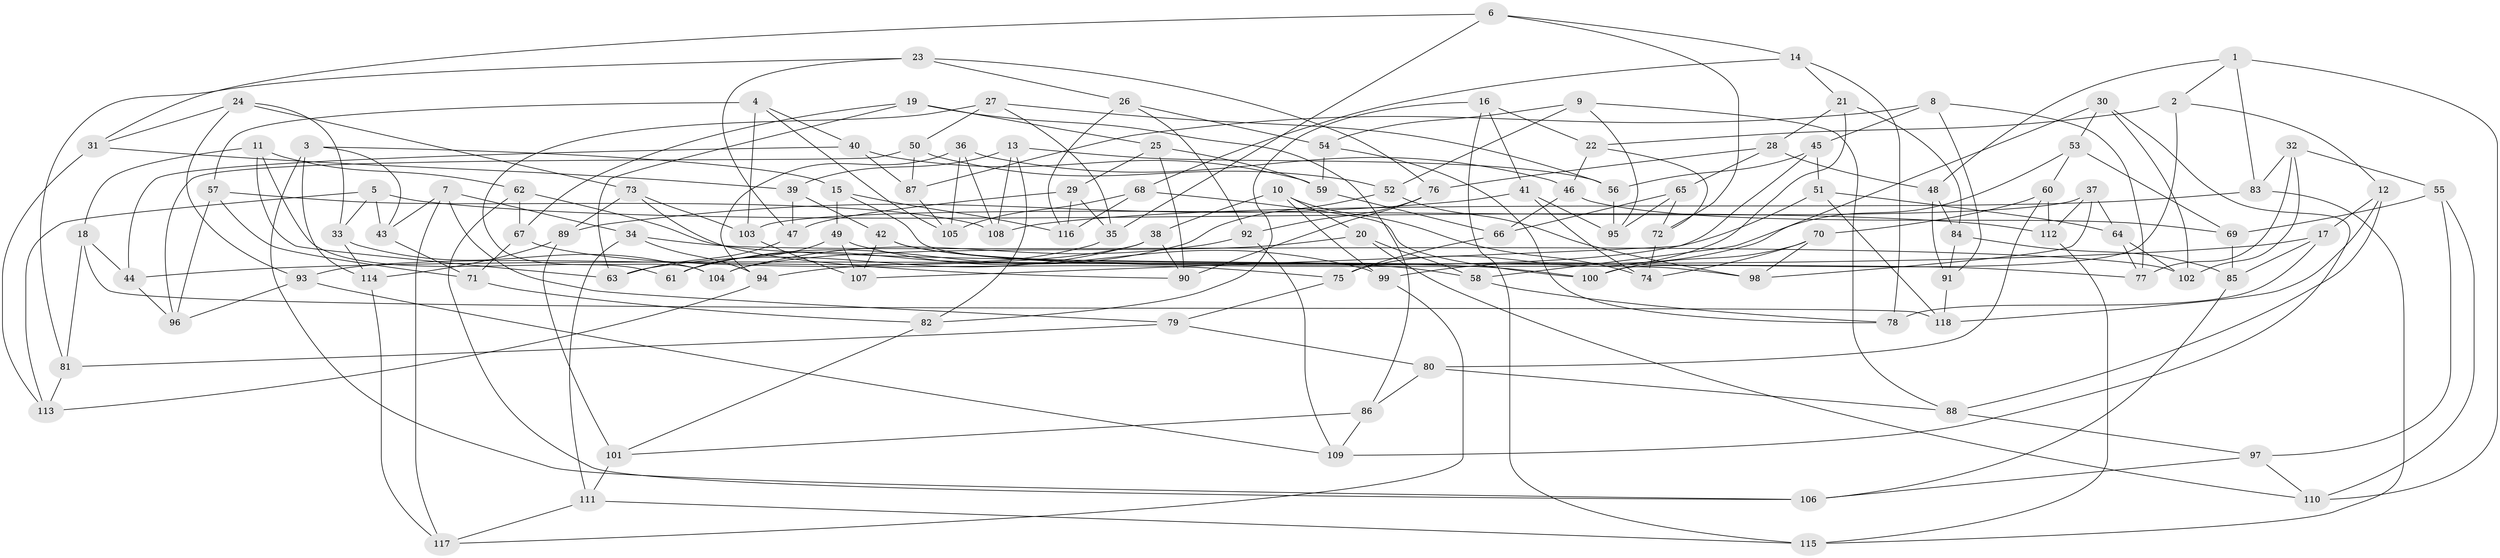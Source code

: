 // Generated by graph-tools (version 1.1) at 2025/37/03/09/25 02:37:54]
// undirected, 118 vertices, 236 edges
graph export_dot {
graph [start="1"]
  node [color=gray90,style=filled];
  1;
  2;
  3;
  4;
  5;
  6;
  7;
  8;
  9;
  10;
  11;
  12;
  13;
  14;
  15;
  16;
  17;
  18;
  19;
  20;
  21;
  22;
  23;
  24;
  25;
  26;
  27;
  28;
  29;
  30;
  31;
  32;
  33;
  34;
  35;
  36;
  37;
  38;
  39;
  40;
  41;
  42;
  43;
  44;
  45;
  46;
  47;
  48;
  49;
  50;
  51;
  52;
  53;
  54;
  55;
  56;
  57;
  58;
  59;
  60;
  61;
  62;
  63;
  64;
  65;
  66;
  67;
  68;
  69;
  70;
  71;
  72;
  73;
  74;
  75;
  76;
  77;
  78;
  79;
  80;
  81;
  82;
  83;
  84;
  85;
  86;
  87;
  88;
  89;
  90;
  91;
  92;
  93;
  94;
  95;
  96;
  97;
  98;
  99;
  100;
  101;
  102;
  103;
  104;
  105;
  106;
  107;
  108;
  109;
  110;
  111;
  112;
  113;
  114;
  115;
  116;
  117;
  118;
  1 -- 2;
  1 -- 83;
  1 -- 110;
  1 -- 48;
  2 -- 100;
  2 -- 22;
  2 -- 12;
  3 -- 43;
  3 -- 15;
  3 -- 106;
  3 -- 114;
  4 -- 57;
  4 -- 40;
  4 -- 103;
  4 -- 105;
  5 -- 33;
  5 -- 43;
  5 -- 112;
  5 -- 113;
  6 -- 31;
  6 -- 35;
  6 -- 14;
  6 -- 72;
  7 -- 79;
  7 -- 43;
  7 -- 34;
  7 -- 117;
  8 -- 45;
  8 -- 91;
  8 -- 87;
  8 -- 77;
  9 -- 54;
  9 -- 52;
  9 -- 88;
  9 -- 95;
  10 -- 99;
  10 -- 38;
  10 -- 20;
  10 -- 74;
  11 -- 18;
  11 -- 63;
  11 -- 62;
  11 -- 61;
  12 -- 17;
  12 -- 88;
  12 -- 118;
  13 -- 82;
  13 -- 108;
  13 -- 56;
  13 -- 39;
  14 -- 21;
  14 -- 78;
  14 -- 68;
  15 -- 98;
  15 -- 116;
  15 -- 49;
  16 -- 22;
  16 -- 115;
  16 -- 82;
  16 -- 41;
  17 -- 44;
  17 -- 85;
  17 -- 78;
  18 -- 81;
  18 -- 118;
  18 -- 44;
  19 -- 63;
  19 -- 25;
  19 -- 67;
  19 -- 86;
  20 -- 104;
  20 -- 58;
  20 -- 110;
  21 -- 28;
  21 -- 75;
  21 -- 84;
  22 -- 72;
  22 -- 46;
  23 -- 26;
  23 -- 81;
  23 -- 47;
  23 -- 76;
  24 -- 93;
  24 -- 31;
  24 -- 73;
  24 -- 33;
  25 -- 90;
  25 -- 29;
  25 -- 59;
  26 -- 54;
  26 -- 92;
  26 -- 116;
  27 -- 56;
  27 -- 50;
  27 -- 104;
  27 -- 35;
  28 -- 65;
  28 -- 48;
  28 -- 76;
  29 -- 116;
  29 -- 47;
  29 -- 35;
  30 -- 109;
  30 -- 58;
  30 -- 53;
  30 -- 102;
  31 -- 39;
  31 -- 113;
  32 -- 102;
  32 -- 83;
  32 -- 55;
  32 -- 77;
  33 -- 104;
  33 -- 114;
  34 -- 94;
  34 -- 102;
  34 -- 111;
  35 -- 61;
  36 -- 108;
  36 -- 46;
  36 -- 105;
  36 -- 94;
  37 -- 112;
  37 -- 64;
  37 -- 103;
  37 -- 98;
  38 -- 93;
  38 -- 63;
  38 -- 90;
  39 -- 42;
  39 -- 47;
  40 -- 44;
  40 -- 87;
  40 -- 59;
  41 -- 89;
  41 -- 74;
  41 -- 95;
  42 -- 58;
  42 -- 100;
  42 -- 107;
  43 -- 71;
  44 -- 96;
  45 -- 56;
  45 -- 107;
  45 -- 51;
  46 -- 69;
  46 -- 66;
  47 -- 63;
  48 -- 84;
  48 -- 91;
  49 -- 61;
  49 -- 107;
  49 -- 99;
  50 -- 87;
  50 -- 52;
  50 -- 96;
  51 -- 118;
  51 -- 94;
  51 -- 64;
  52 -- 98;
  52 -- 61;
  53 -- 69;
  53 -- 99;
  53 -- 60;
  54 -- 78;
  54 -- 59;
  55 -- 110;
  55 -- 97;
  55 -- 69;
  56 -- 95;
  57 -- 71;
  57 -- 108;
  57 -- 96;
  58 -- 78;
  59 -- 66;
  60 -- 80;
  60 -- 112;
  60 -- 70;
  62 -- 106;
  62 -- 67;
  62 -- 77;
  64 -- 102;
  64 -- 77;
  65 -- 72;
  65 -- 66;
  65 -- 95;
  66 -- 75;
  67 -- 71;
  67 -- 75;
  68 -- 100;
  68 -- 116;
  68 -- 105;
  69 -- 85;
  70 -- 98;
  70 -- 100;
  70 -- 74;
  71 -- 82;
  72 -- 74;
  73 -- 103;
  73 -- 89;
  73 -- 90;
  75 -- 79;
  76 -- 92;
  76 -- 90;
  79 -- 81;
  79 -- 80;
  80 -- 88;
  80 -- 86;
  81 -- 113;
  82 -- 101;
  83 -- 108;
  83 -- 115;
  84 -- 85;
  84 -- 91;
  85 -- 106;
  86 -- 109;
  86 -- 101;
  87 -- 105;
  88 -- 97;
  89 -- 101;
  89 -- 114;
  91 -- 118;
  92 -- 109;
  92 -- 104;
  93 -- 96;
  93 -- 109;
  94 -- 113;
  97 -- 106;
  97 -- 110;
  99 -- 117;
  101 -- 111;
  103 -- 107;
  111 -- 117;
  111 -- 115;
  112 -- 115;
  114 -- 117;
}
